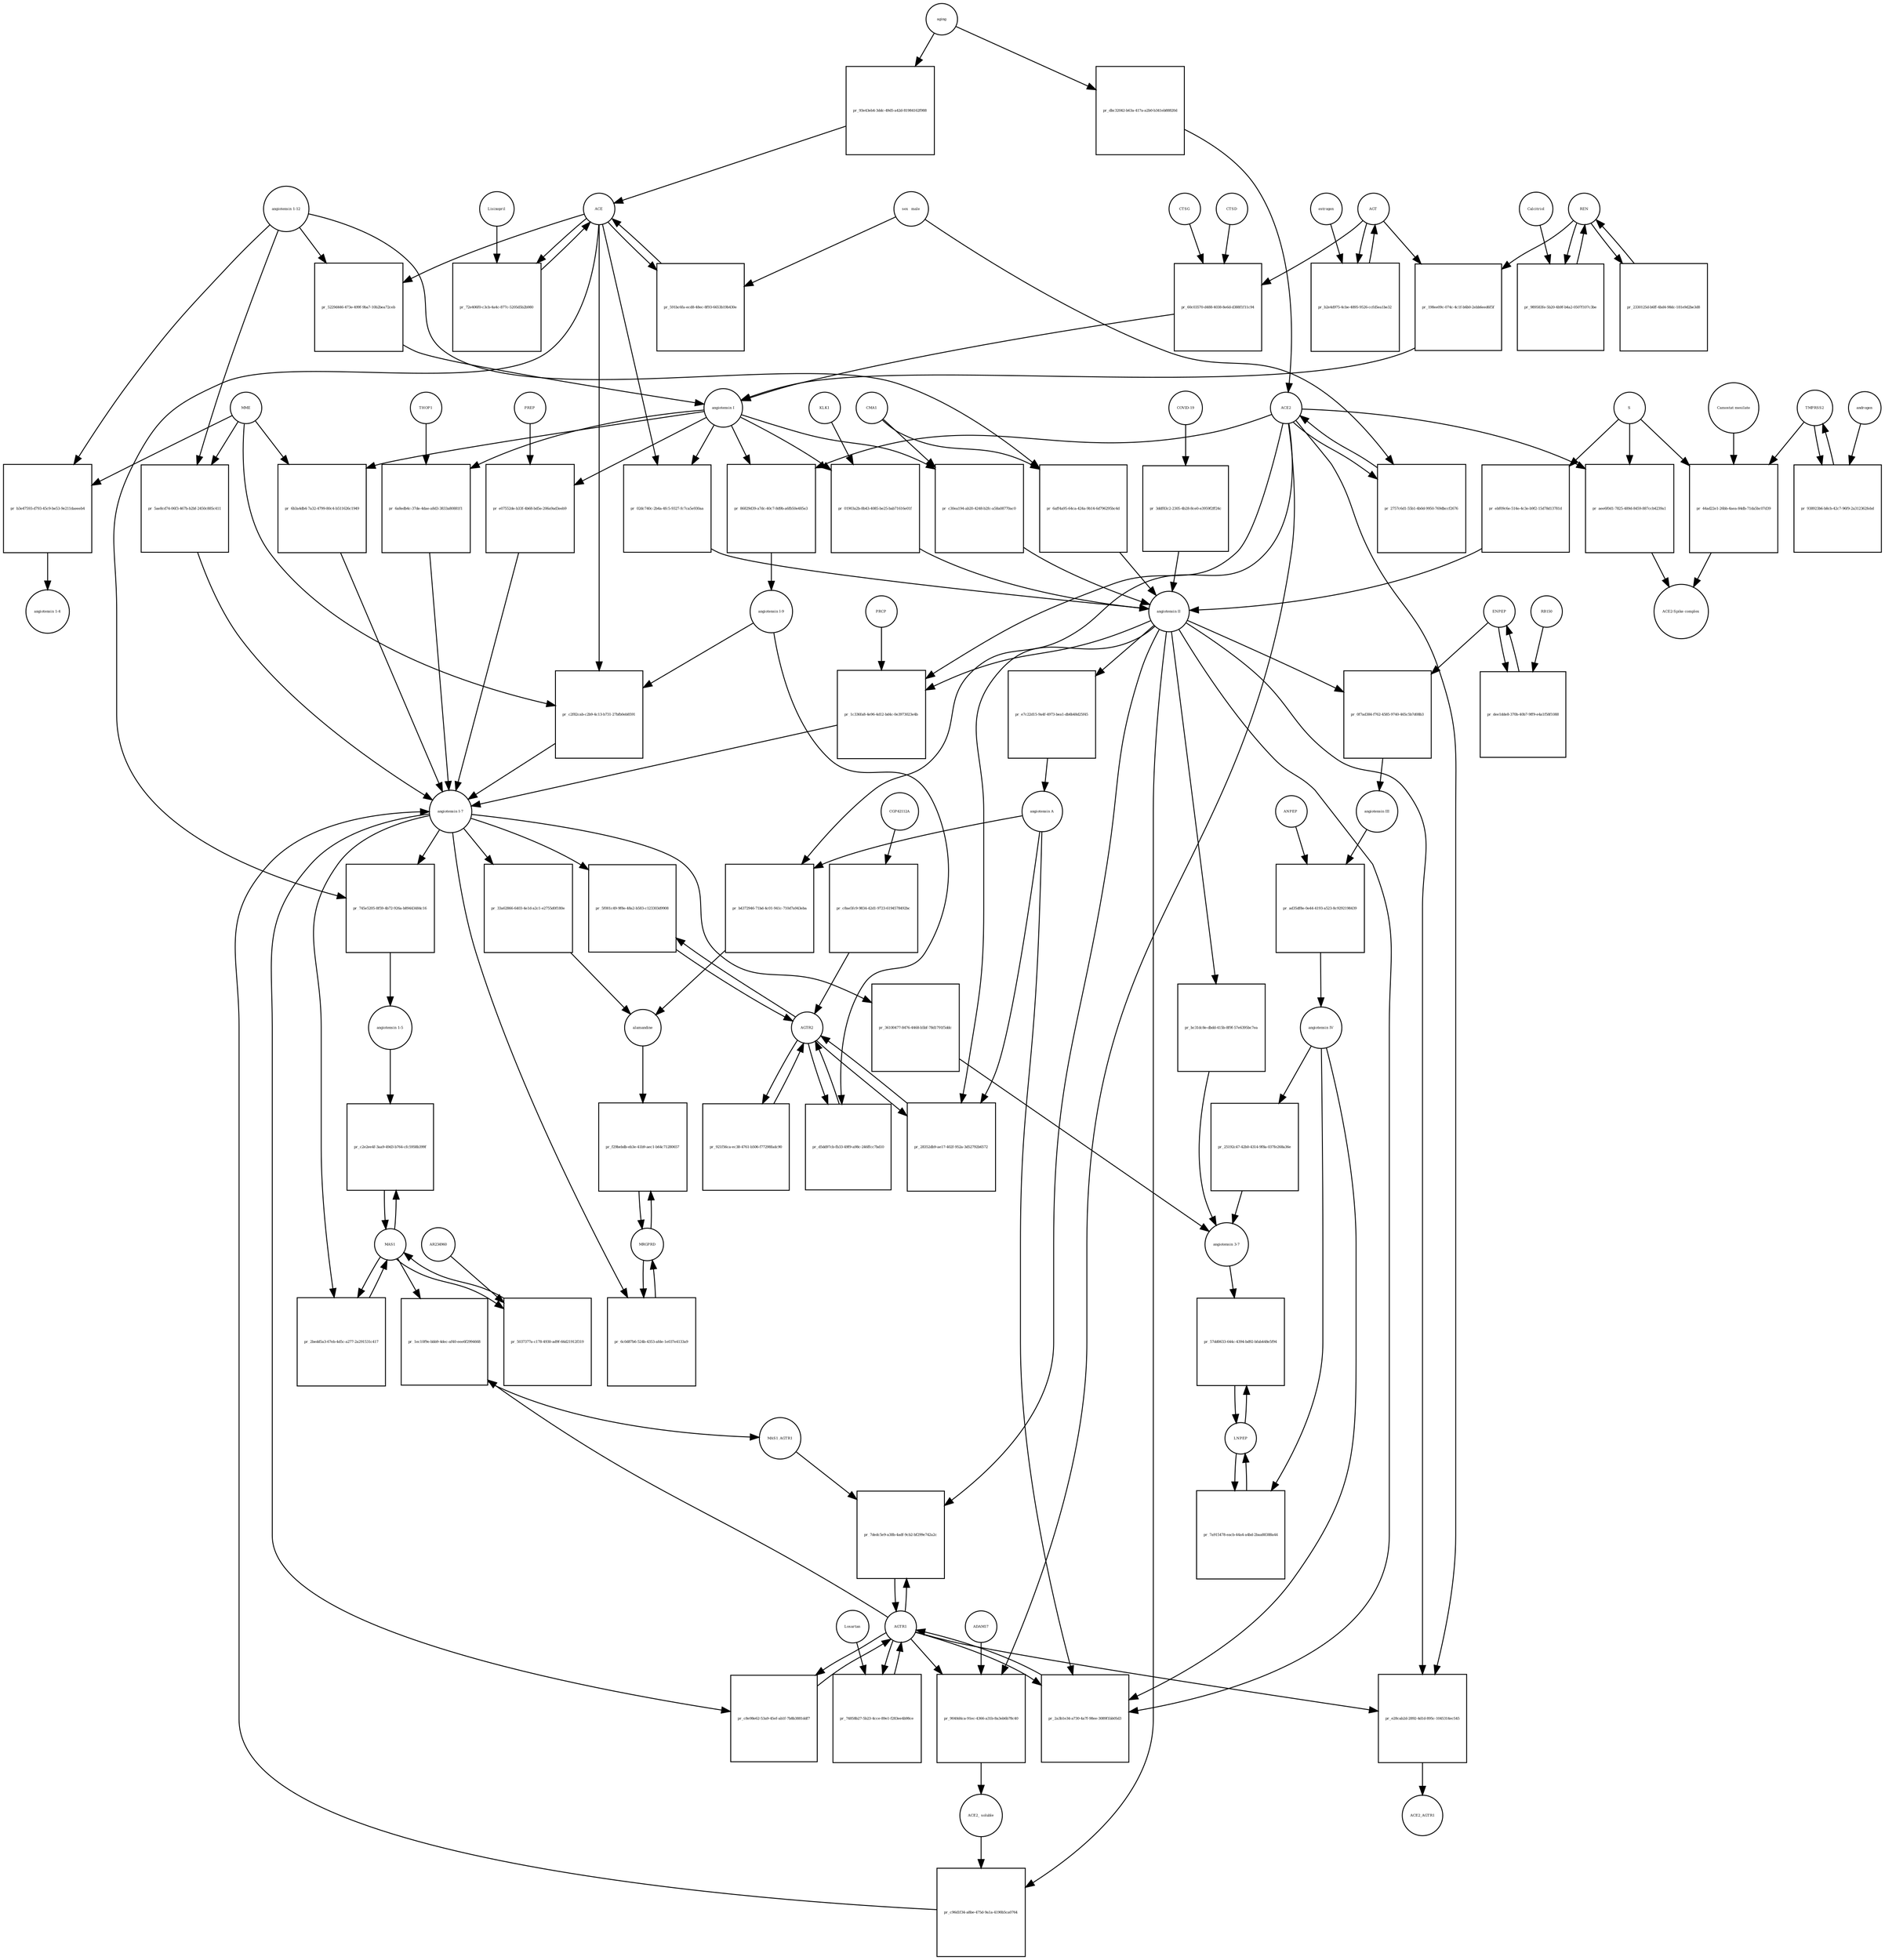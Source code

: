 strict digraph  {
"angiotensin I" [annotation="urn_miriam_obo.chebi_CHEBI%3A2718", bipartite=0, cls="simple chemical", fontsize=4, label="angiotensin I", shape=circle];
"pr_02dc740c-2b4a-4fc5-9327-fc7ca5e930aa" [annotation="", bipartite=1, cls=process, fontsize=4, label="pr_02dc740c-2b4a-4fc5-9327-fc7ca5e930aa", shape=square];
"angiotensin II" [annotation="urn_miriam_obo.chebi_CHEBI%3A2718", bipartite=0, cls="simple chemical", fontsize=4, label="angiotensin II", shape=circle];
ACE [annotation="urn_miriam_hgnc_HGNC%3A2707", bipartite=0, cls=macromolecule, fontsize=4, label=ACE, shape=circle];
"pr_86829d39-a7dc-40c7-8d9b-a6fb50e485e3" [annotation="", bipartite=1, cls=process, fontsize=4, label="pr_86829d39-a7dc-40c7-8d9b-a6fb50e485e3", shape=square];
"angiotensin I-9" [annotation="urn_miriam_obo.chebi_CHEBI%3A80128", bipartite=0, cls="simple chemical", fontsize=4, label="angiotensin I-9", shape=circle];
ACE2 [annotation="urn_miriam_hgnc_HGNC%3A13557", bipartite=0, cls=macromolecule, fontsize=4, label=ACE2, shape=circle];
"pr_c2f82cab-c2b9-4c13-b731-27bfb0eb8591" [annotation="", bipartite=1, cls=process, fontsize=4, label="pr_c2f82cab-c2b9-4c13-b731-27bfb0eb8591", shape=square];
"angiotensin I-7" [annotation="urn_miriam_obo.chebi_CHEBI%3A55438", bipartite=0, cls="simple chemical", fontsize=4, label="angiotensin I-7", shape=circle];
MME [annotation="urn_miriam_hgnc_HGNC%3A7154", bipartite=0, cls=macromolecule, fontsize=4, label=MME, shape=circle];
"pr_1c336fa8-4e96-4d12-bd4c-0e3973023e4b" [annotation="", bipartite=1, cls=process, fontsize=4, label="pr_1c336fa8-4e96-4d12-bd4c-0e3973023e4b", shape=square];
PRCP [annotation="urn_miriam_hgnc_HGNC%3A9344", bipartite=0, cls=macromolecule, fontsize=4, label=PRCP, shape=circle];
"pr_745e5205-8f59-4b72-926a-b89443484c16" [annotation="", bipartite=1, cls=process, fontsize=4, label="pr_745e5205-8f59-4b72-926a-b89443484c16", shape=square];
"angiotensin 1-5" [annotation="urn_miriam_obo.chebi_CHEBI%3A80129", bipartite=0, cls="simple chemical", fontsize=4, label="angiotensin 1-5", shape=circle];
REN [annotation="urn_miriam_hgnc_HGNC%3A9958", bipartite=0, cls=macromolecule, fontsize=4, label=REN, shape=circle];
"pr_989583fe-5b20-4b9f-b4a2-0507f107c3be" [annotation="", bipartite=1, cls="omitted process", fontsize=4, label="pr_989583fe-5b20-4b9f-b4a2-0507f107c3be", shape=square];
Calcitriol [annotation="urn_miriam_obo.chebi_CHEBI%3A17823", bipartite=0, cls="simple chemical", fontsize=4, label=Calcitriol, shape=circle];
AGT [annotation="urn_miriam_hgnc_HGNC%3A333", bipartite=0, cls=macromolecule, fontsize=4, label=AGT, shape=circle];
"pr_198ee09c-074c-4c1f-b6b0-2ebb6eed6f5f" [annotation="", bipartite=1, cls=process, fontsize=4, label="pr_198ee09c-074c-4c1f-b6b0-2ebb6eed6f5f", shape=square];
"pr_6b3a4db4-7a32-4799-80c4-b511626c1949" [annotation="", bipartite=1, cls=process, fontsize=4, label="pr_6b3a4db4-7a32-4799-80c4-b511626c1949", shape=square];
MAS1 [annotation="urn_miriam_hgnc_HGNC%3A6899", bipartite=0, cls=macromolecule, fontsize=4, label=MAS1, shape=circle];
"pr_c2e2ee4f-3aa9-49d3-b764-cfc5958b399f" [annotation="", bipartite=1, cls=process, fontsize=4, label="pr_c2e2ee4f-3aa9-49d3-b764-cfc5958b399f", shape=square];
"pr_33a62866-6403-4e1d-a2c1-e2755d0f180e" [annotation="", bipartite=1, cls=process, fontsize=4, label="pr_33a62866-6403-4e1d-a2c1-e2755d0f180e", shape=square];
alamandine [annotation="", bipartite=0, cls="simple chemical", fontsize=4, label=alamandine, shape=circle];
"pr_e7c22d15-9a4f-4973-bea1-db6b48d25f45" [annotation="", bipartite=1, cls=process, fontsize=4, label="pr_e7c22d15-9a4f-4973-bea1-db6b48d25f45", shape=square];
"angiotensin A" [annotation="urn_miriam_kegg.compound_C20970", bipartite=0, cls="simple chemical", fontsize=4, label="angiotensin A", shape=circle];
"pr_b4372946-71bd-4c01-941c-710d7a943eba" [annotation="", bipartite=1, cls=process, fontsize=4, label="pr_b4372946-71bd-4c01-941c-710d7a943eba", shape=square];
"pr_0f7ad384-f762-4585-9740-465c5b7d08b3" [annotation="", bipartite=1, cls=process, fontsize=4, label="pr_0f7ad384-f762-4585-9740-465c5b7d08b3", shape=square];
"angiotensin III" [annotation="urn_miriam_obo.chebi_CHEBI%3A89666", bipartite=0, cls="simple chemical", fontsize=4, label="angiotensin III", shape=circle];
ENPEP [annotation="", bipartite=0, cls=macromolecule, fontsize=4, label=ENPEP, shape=circle];
"pr_ad35df8e-0e44-4193-a523-8c9292198439" [annotation="", bipartite=1, cls=process, fontsize=4, label="pr_ad35df8e-0e44-4193-a523-8c9292198439", shape=square];
"angiotensin IV" [annotation="urn_miriam_pubmed_32333398|urn_miriam_obo.chebi_CHEBI%3A80127", bipartite=0, cls="simple chemical", fontsize=4, label="angiotensin IV", shape=circle];
"ANPEP " [annotation="urn_miriam_hgnc_HGNC%3A500", bipartite=0, cls=macromolecule, fontsize=4, label="ANPEP ", shape=circle];
CGP42112A [annotation="urn_miriam_obo.chebi_CHEBI%3A147302", bipartite=0, cls="simple chemical", fontsize=4, label=CGP42112A, shape=circle];
"pr_c8ae5fc9-9834-42d1-9723-6194578492bc" [annotation="", bipartite=1, cls=process, fontsize=4, label="pr_c8ae5fc9-9834-42d1-9723-6194578492bc", shape=square];
AGTR2 [annotation="urn_miriam_hgnc_HGNC%3A338", bipartite=0, cls=macromolecule, fontsize=4, label=AGTR2, shape=circle];
"pr_2330125d-b6ff-4bd4-98dc-181e9d2be3d8" [annotation="", bipartite=1, cls=process, fontsize=4, label="pr_2330125d-b6ff-4bd4-98dc-181e9d2be3d8", shape=square];
"pr_9040d4ca-91ec-4366-a31b-8a3eb6b78c40" [annotation="", bipartite=1, cls=process, fontsize=4, label="pr_9040d4ca-91ec-4366-a31b-8a3eb6b78c40", shape=square];
"ACE2_ soluble" [annotation="urn_miriam_hgnc.symbol_ACE2", bipartite=0, cls=macromolecule, fontsize=4, label="ACE2_ soluble", shape=circle];
ADAM17 [annotation="urn_miriam_hgnc_HGNC%3A195", bipartite=0, cls=macromolecule, fontsize=4, label=ADAM17, shape=circle];
AGTR1 [annotation="urn_miriam_hgnc_HGNC%3A336", bipartite=0, cls=macromolecule, fontsize=4, label=AGTR1, shape=circle];
"pr_28352db9-ae17-402f-952a-3d52792b6572" [annotation="", bipartite=1, cls=process, fontsize=4, label="pr_28352db9-ae17-402f-952a-3d52792b6572", shape=square];
"pr_dbc32042-b63a-417a-a2b0-b341eb88820d" [annotation="", bipartite=1, cls=process, fontsize=4, label="pr_dbc32042-b63a-417a-a2b0-b341eb88820d", shape=square];
aging [annotation="urn_miriam_obo.go_GO%3A0007568", bipartite=0, cls=phenotype, fontsize=4, label=aging, shape=circle];
MRGPRD [annotation="urn_miriam_hgnc_HGNC%3A29626", bipartite=0, cls=macromolecule, fontsize=4, label=MRGPRD, shape=circle];
"pr_f29bebdb-eb3e-41b9-aec1-b64c71280657" [annotation="", bipartite=1, cls=process, fontsize=4, label="pr_f29bebdb-eb3e-41b9-aec1-b64c71280657", shape=square];
"pr_c96d1f34-a8be-475d-9a1a-4190b5ca0764" [annotation="", bipartite=1, cls=process, fontsize=4, label="pr_c96d1f34-a8be-475d-9a1a-4190b5ca0764", shape=square];
"pr_93e43eb4-3ddc-49d5-a42d-81984162f988" [annotation="", bipartite=1, cls=process, fontsize=4, label="pr_93e43eb4-3ddc-49d5-a42d-81984162f988", shape=square];
"pr_2757c6d1-55b1-4b0d-9950-769dbccf2676" [annotation="", bipartite=1, cls=process, fontsize=4, label="pr_2757c6d1-55b1-4b0d-9950-769dbccf2676", shape=square];
"sex_ male" [annotation=urn_miriam_mesh_D008297, bipartite=0, cls=phenotype, fontsize=4, label="sex_ male", shape=circle];
"pr_ebf09c6e-514e-4c3e-b9f2-15d78d13781d" [annotation="", bipartite=1, cls=process, fontsize=4, label="pr_ebf09c6e-514e-4c3e-b9f2-15d78d13781d", shape=square];
S [annotation="urn_miriam_uniprot_P0DTC2|urn_miriam_uniprot_P59594", bipartite=0, cls=macromolecule, fontsize=4, label=S, shape=circle];
"pr_591bc6fa-ecd8-48ec-8f93-6653b19b430e" [annotation="", bipartite=1, cls=process, fontsize=4, label="pr_591bc6fa-ecd8-48ec-8f93-6653b19b430e", shape=square];
"pr_2a3b1e34-a730-4a7f-98ee-3089f1bb05d3" [annotation="", bipartite=1, cls=process, fontsize=4, label="pr_2a3b1e34-a730-4a7f-98ee-3089f1bb05d3", shape=square];
"pr_e28cab2d-2892-4d1d-895c-1045314ec545" [annotation="", bipartite=1, cls=process, fontsize=4, label="pr_e28cab2d-2892-4d1d-895c-1045314ec545", shape=square];
ACE2_AGTR1 [annotation=urn_miriam_pubmed_25225202, bipartite=0, cls=complex, fontsize=4, label=ACE2_AGTR1, shape=circle];
"pr_aee6f0d1-7825-489d-8459-887ccb4239a1" [annotation="", bipartite=1, cls=process, fontsize=4, label="pr_aee6f0d1-7825-489d-8459-887ccb4239a1", shape=square];
"ACE2-Spike complex" [annotation=urn_miriam_pubmed_32275855, bipartite=0, cls=complex, fontsize=4, label="ACE2-Spike complex", shape=circle];
"pr_3ddf83c2-2305-4b28-8ce0-e3959f2ff24c" [annotation="", bipartite=1, cls=process, fontsize=4, label="pr_3ddf83c2-2305-4b28-8ce0-e3959f2ff24c", shape=square];
"COVID-19" [annotation="urn_miriam_taxonomy_2697049|urn_miriam_mesh_C000657245", bipartite=0, cls=phenotype, fontsize=4, label="COVID-19", shape=circle];
"angiotensin 1-12" [annotation=urn_miriam_pubmed_27465904, bipartite=0, cls="simple chemical", fontsize=4, label="angiotensin 1-12", shape=circle];
"pr_6aff4a95-64ca-424a-9b14-6d796295bc4d" [annotation="", bipartite=1, cls=process, fontsize=4, label="pr_6aff4a95-64ca-424a-9b14-6d796295bc4d", shape=square];
CMA1 [annotation="urn_miriam_hgnc_HGNC%3A2097", bipartite=0, cls=macromolecule, fontsize=4, label=CMA1, shape=circle];
TMPRSS2 [annotation="urn_miriam_hgnc_HGNC%3A11876", bipartite=0, cls=macromolecule, fontsize=4, label=TMPRSS2, shape=circle];
"pr_938923b6-b8cb-42c7-96f9-2a312362febd" [annotation="", bipartite=1, cls="omitted process", fontsize=4, label="pr_938923b6-b8cb-42c7-96f9-2a312362febd", shape=square];
androgen [annotation="urn_miriam_obo.chebi_CHEBI%3A50113", bipartite=0, cls="simple chemical", fontsize=4, label=androgen, shape=circle];
"pr_b2e4d975-4cbe-4895-9526-ccfd5ea1be32" [annotation="", bipartite=1, cls="omitted process", fontsize=4, label="pr_b2e4d975-4cbe-4895-9526-ccfd5ea1be32", shape=square];
estrogen [annotation="urn_miriam_obo.chebi_CHEBI%3A50114", bipartite=0, cls="simple chemical", fontsize=4, label=estrogen, shape=circle];
"pr_b3e47593-d793-45c9-be53-9e211daeeeb4" [annotation="", bipartite=1, cls=process, fontsize=4, label="pr_b3e47593-d793-45c9-be53-9e211daeeeb4", shape=square];
"angiotensin 1-4" [annotation=urn_miriam_pubmed_22490446, bipartite=0, cls="simple chemical", fontsize=4, label="angiotensin 1-4", shape=circle];
"pr_1ec10f9e-bbb9-4dec-af40-eee6f2994668" [annotation="", bipartite=1, cls=process, fontsize=4, label="pr_1ec10f9e-bbb9-4dec-af40-eee6f2994668", shape=square];
MAS1_AGTR1 [annotation=urn_miriam_pubmed_15809376, bipartite=0, cls=complex, fontsize=4, label=MAS1_AGTR1, shape=circle];
"pr_7dedc5e9-a38b-4adf-9cb2-bf299e742a2c" [annotation="", bipartite=1, cls=process, fontsize=4, label="pr_7dedc5e9-a38b-4adf-9cb2-bf299e742a2c", shape=square];
"pr_72e406f0-c3cb-4a4c-877c-5205d5b2b980" [annotation="", bipartite=1, cls=process, fontsize=4, label="pr_72e406f0-c3cb-4a4c-877c-5205d5b2b980", shape=square];
Lisinopril [annotation="urn_miriam_obo.chebi_CHEBI%3A43755", bipartite=0, cls="simple chemical", fontsize=4, label=Lisinopril, shape=circle];
"pr_5229d446-473e-499f-9ba7-10b2bea72ceb" [annotation="", bipartite=1, cls=process, fontsize=4, label="pr_5229d446-473e-499f-9ba7-10b2bea72ceb", shape=square];
LNPEP [annotation="urn_miriam_hgnc_HGNC%3A6656", bipartite=0, cls=macromolecule, fontsize=4, label=LNPEP, shape=circle];
"pr_7a915478-eacb-44a4-a4bd-2baa88388a44" [annotation="", bipartite=1, cls=process, fontsize=4, label="pr_7a915478-eacb-44a4-a4bd-2baa88388a44", shape=square];
"pr_5ae8cd74-06f3-467b-b2bf-2450c885c411" [annotation="", bipartite=1, cls=process, fontsize=4, label="pr_5ae8cd74-06f3-467b-b2bf-2450c885c411", shape=square];
"pr_5037377a-c178-4930-ad9f-66d21912f319" [annotation="", bipartite=1, cls=process, fontsize=4, label="pr_5037377a-c178-4930-ad9f-66d21912f319", shape=square];
AR234960 [annotation="urn_miriam_pubchem.compound_146025955", bipartite=0, cls="simple chemical", fontsize=4, label=AR234960, shape=circle];
"pr_dee1dde8-370b-40b7-9ff9-e4a1f58f1088" [annotation="", bipartite=1, cls=process, fontsize=4, label="pr_dee1dde8-370b-40b7-9ff9-e4a1f58f1088", shape=square];
RB150 [annotation="", bipartite=0, cls="simple chemical", fontsize=4, label=RB150, shape=circle];
"pr_60c03570-d488-4038-8e6d-d388f1f11c94" [annotation="", bipartite=1, cls=process, fontsize=4, label="pr_60c03570-d488-4038-8e6d-d388f1f11c94", shape=square];
CTSD [annotation="urn_miriam_hgnc_HGNC%3A2529", bipartite=0, cls=macromolecule, fontsize=4, label=CTSD, shape=circle];
CTSG [annotation="urn_miriam_hgnc_HGNC%3A2532", bipartite=0, cls=macromolecule, fontsize=4, label=CTSG, shape=circle];
"pr_c30ea194-ab20-4248-b2fc-a58a08770ac0" [annotation="", bipartite=1, cls=process, fontsize=4, label="pr_c30ea194-ab20-4248-b2fc-a58a08770ac0", shape=square];
"pr_01903a2b-8b43-4085-be25-bab71616e01f" [annotation="", bipartite=1, cls=process, fontsize=4, label="pr_01903a2b-8b43-4085-be25-bab71616e01f", shape=square];
KLK1 [annotation="urn_miriam_hgnc_HGNC%3A6357|urn_miriam_pubmed_6555043", bipartite=0, cls=macromolecule, fontsize=4, label=KLK1, shape=circle];
"pr_6a8edb4c-37de-4dae-a8d3-3833a80881f1" [annotation="", bipartite=1, cls=process, fontsize=4, label="pr_6a8edb4c-37de-4dae-a8d3-3833a80881f1", shape=square];
THOP1 [annotation="urn_miriam_hgnc_HGNC%3A11793", bipartite=0, cls=macromolecule, fontsize=4, label=THOP1, shape=circle];
"pr_e07552de-b33f-4b68-bd5e-206a9ad3eeb9" [annotation="", bipartite=1, cls=process, fontsize=4, label="pr_e07552de-b33f-4b68-bd5e-206a9ad3eeb9", shape=square];
PREP [annotation="urn_miriam_hgnc_HGNC%3A9358", bipartite=0, cls=macromolecule, fontsize=4, label=PREP, shape=circle];
"pr_74858b27-5b23-4cce-89e1-f283ee4b98ce" [annotation="", bipartite=1, cls=process, fontsize=4, label="pr_74858b27-5b23-4cce-89e1-f283ee4b98ce", shape=square];
Losartan [annotation="urn_miriam_obo.chebi_CHEBI%3A6541", bipartite=0, cls="simple chemical", fontsize=4, label=Losartan, shape=circle];
"pr_c8e98e62-53a9-45ef-ab1f-7b8b3881ddf7" [annotation="", bipartite=1, cls=process, fontsize=4, label="pr_c8e98e62-53a9-45ef-ab1f-7b8b3881ddf7", shape=square];
"pr_921f56ca-ec38-4761-b506-f77298fadc90" [annotation="", bipartite=1, cls=process, fontsize=4, label="pr_921f56ca-ec38-4761-b506-f77298fadc90", shape=square];
"pr_5f001c49-9f8e-48a2-b583-c123303d9908" [annotation="", bipartite=1, cls=process, fontsize=4, label="pr_5f001c49-9f8e-48a2-b583-c123303d9908", shape=square];
"pr_d5dd97cb-fb33-49f9-a98c-246ffcc7bd10" [annotation="", bipartite=1, cls=process, fontsize=4, label="pr_d5dd97cb-fb33-49f9-a98c-246ffcc7bd10", shape=square];
"pr_2bedd5a3-67eb-4d5c-a277-2a291531c417" [annotation="", bipartite=1, cls=process, fontsize=4, label="pr_2bedd5a3-67eb-4d5c-a277-2a291531c417", shape=square];
"pr_6c0d87b6-524b-4353-afde-1e037e4133a9" [annotation="", bipartite=1, cls=process, fontsize=4, label="pr_6c0d87b6-524b-4353-afde-1e037e4133a9", shape=square];
"pr_36100477-8476-4468-b5bf-78d1791f5ddc" [annotation="", bipartite=1, cls=process, fontsize=4, label="pr_36100477-8476-4468-b5bf-78d1791f5ddc", shape=square];
"angiotensin 3-7" [annotation=urn_miriam_pubmed_30934934, bipartite=0, cls="simple chemical", fontsize=4, label="angiotensin 3-7", shape=circle];
"pr_bc31dc8e-dbdd-415b-8f9f-57e6395bc7ea" [annotation="", bipartite=1, cls=process, fontsize=4, label="pr_bc31dc8e-dbdd-415b-8f9f-57e6395bc7ea", shape=square];
"pr_25192c47-42b0-4314-9f8a-037fe268a36e" [annotation="", bipartite=1, cls=process, fontsize=4, label="pr_25192c47-42b0-4314-9f8a-037fe268a36e", shape=square];
"pr_44ad22e1-26bb-4aea-84db-71da5bc07d39" [annotation="", bipartite=1, cls="omitted process", fontsize=4, label="pr_44ad22e1-26bb-4aea-84db-71da5bc07d39", shape=square];
"Camostat mesilate" [annotation="urn_miriam_obo.chebi_CHEBI%3A135632", bipartite=0, cls="simple chemical", fontsize=4, label="Camostat mesilate", shape=circle];
"pr_57dd0633-644c-4394-bd92-bfab448e5f94" [annotation="", bipartite=1, cls=process, fontsize=4, label="pr_57dd0633-644c-4394-bd92-bfab448e5f94", shape=square];
"angiotensin I" -> "pr_02dc740c-2b4a-4fc5-9327-fc7ca5e930aa"  [annotation="", interaction_type=consumption];
"angiotensin I" -> "pr_86829d39-a7dc-40c7-8d9b-a6fb50e485e3"  [annotation="", interaction_type=consumption];
"angiotensin I" -> "pr_6b3a4db4-7a32-4799-80c4-b511626c1949"  [annotation="", interaction_type=consumption];
"angiotensin I" -> "pr_c30ea194-ab20-4248-b2fc-a58a08770ac0"  [annotation="", interaction_type=consumption];
"angiotensin I" -> "pr_01903a2b-8b43-4085-be25-bab71616e01f"  [annotation="", interaction_type=consumption];
"angiotensin I" -> "pr_6a8edb4c-37de-4dae-a8d3-3833a80881f1"  [annotation="", interaction_type=consumption];
"angiotensin I" -> "pr_e07552de-b33f-4b68-bd5e-206a9ad3eeb9"  [annotation="", interaction_type=consumption];
"pr_02dc740c-2b4a-4fc5-9327-fc7ca5e930aa" -> "angiotensin II"  [annotation="", interaction_type=production];
"angiotensin II" -> "pr_1c336fa8-4e96-4d12-bd4c-0e3973023e4b"  [annotation="", interaction_type=consumption];
"angiotensin II" -> "pr_e7c22d15-9a4f-4973-bea1-db6b48d25f45"  [annotation="", interaction_type=consumption];
"angiotensin II" -> "pr_0f7ad384-f762-4585-9740-465c5b7d08b3"  [annotation="", interaction_type=consumption];
"angiotensin II" -> "pr_28352db9-ae17-402f-952a-3d52792b6572"  [annotation="urn_miriam_pubmed_17630322|urn_miriam_taxonomy_9606|urn_miriam_pubmed_17138938", interaction_type=stimulation];
"angiotensin II" -> "pr_c96d1f34-a8be-475d-9a1a-4190b5ca0764"  [annotation="", interaction_type=consumption];
"angiotensin II" -> "pr_2a3b1e34-a730-4a7f-98ee-3089f1bb05d3"  [annotation="urn_miriam_pubmed_17630322|urn_miriam_taxonomy_40674|urn_miriam_pubmed_26497614|urn_miriam_pubmed_32333398|urn_miriam_pubmed_17138938", interaction_type=stimulation];
"angiotensin II" -> "pr_e28cab2d-2892-4d1d-895c-1045314ec545"  [annotation="urn_miriam_pubmed_25225202|urn_miriam_taxonomy_40674", interaction_type=inhibition];
"angiotensin II" -> "pr_7dedc5e9-a38b-4adf-9cb2-bf299e742a2c"  [annotation="urn_miriam_pubmed_15809376|urn_miriam_taxonomy_40674", interaction_type=stimulation];
"angiotensin II" -> "pr_bc31dc8e-dbdd-415b-8f9f-57e6395bc7ea"  [annotation="", interaction_type=consumption];
ACE -> "pr_02dc740c-2b4a-4fc5-9327-fc7ca5e930aa"  [annotation="urn_miriam_taxonomy_9606|urn_miriam_pubmed_190881|urn_miriam_pubmed_10969042", interaction_type=catalysis];
ACE -> "pr_c2f82cab-c2b9-4c13-b731-27bfb0eb8591"  [annotation="urn_miriam_pubmed_15283675|urn_miriam_taxonomy_9606", interaction_type=catalysis];
ACE -> "pr_745e5205-8f59-4b72-926a-b89443484c16"  [annotation="urn_miriam_pubmed_10969042|urn_miriam_taxonomy_9606", interaction_type=catalysis];
ACE -> "pr_591bc6fa-ecd8-48ec-8f93-6653b19b430e"  [annotation="", interaction_type=consumption];
ACE -> "pr_72e406f0-c3cb-4a4c-877c-5205d5b2b980"  [annotation="", interaction_type=consumption];
ACE -> "pr_5229d446-473e-499f-9ba7-10b2bea72ceb"  [annotation="urn_miriam_pubmed_22490446|urn_miriam_taxonomy_10116", interaction_type=catalysis];
"pr_86829d39-a7dc-40c7-8d9b-a6fb50e485e3" -> "angiotensin I-9"  [annotation="", interaction_type=production];
"angiotensin I-9" -> "pr_c2f82cab-c2b9-4c13-b731-27bfb0eb8591"  [annotation="", interaction_type=consumption];
"angiotensin I-9" -> "pr_d5dd97cb-fb33-49f9-a98c-246ffcc7bd10"  [annotation="urn_miriam_pubmed_30048754|urn_miriam_taxonomy_10116", interaction_type=stimulation];
ACE2 -> "pr_86829d39-a7dc-40c7-8d9b-a6fb50e485e3"  [annotation="urn_miriam_pubmed_10969042|urn_miriam_taxonomy_9606", interaction_type=catalysis];
ACE2 -> "pr_1c336fa8-4e96-4d12-bd4c-0e3973023e4b"  [annotation="urn_miriam_taxonomy_10090|urn_miriam_pubmed_23392115", interaction_type=catalysis];
ACE2 -> "pr_b4372946-71bd-4c01-941c-710d7a943eba"  [annotation="urn_miriam_pubmed_23446738|urn_miriam_taxonomy_9606", interaction_type=catalysis];
ACE2 -> "pr_9040d4ca-91ec-4366-a31b-8a3eb6b78c40"  [annotation="", interaction_type=consumption];
ACE2 -> "pr_2757c6d1-55b1-4b0d-9950-769dbccf2676"  [annotation="", interaction_type=consumption];
ACE2 -> "pr_e28cab2d-2892-4d1d-895c-1045314ec545"  [annotation="", interaction_type=consumption];
ACE2 -> "pr_aee6f0d1-7825-489d-8459-887ccb4239a1"  [annotation="", interaction_type=consumption];
"pr_c2f82cab-c2b9-4c13-b731-27bfb0eb8591" -> "angiotensin I-7"  [annotation="", interaction_type=production];
"angiotensin I-7" -> "pr_745e5205-8f59-4b72-926a-b89443484c16"  [annotation="", interaction_type=consumption];
"angiotensin I-7" -> "pr_33a62866-6403-4e1d-a2c1-e2755d0f180e"  [annotation="", interaction_type=consumption];
"angiotensin I-7" -> "pr_c8e98e62-53a9-45ef-ab1f-7b8b3881ddf7"  [annotation="urn_miriam_pubmed_29928987|urn_miriam_taxonomy_9606", interaction_type=inhibition];
"angiotensin I-7" -> "pr_5f001c49-9f8e-48a2-b583-c123303d9908"  [annotation="urn_miriam_pubmed_15767466|urn_miriam_taxonomy_10116", interaction_type=stimulation];
"angiotensin I-7" -> "pr_2bedd5a3-67eb-4d5c-a277-2a291531c417"  [annotation="urn_miriam_pubmed_27217404|urn_miriam_taxonomy_9606", interaction_type=stimulation];
"angiotensin I-7" -> "pr_6c0d87b6-524b-4353-afde-1e037e4133a9"  [annotation="urn_miriam_pubmed_27217404|urn_miriam_taxonomy_9606", interaction_type=stimulation];
"angiotensin I-7" -> "pr_36100477-8476-4468-b5bf-78d1791f5ddc"  [annotation="", interaction_type=consumption];
MME -> "pr_c2f82cab-c2b9-4c13-b731-27bfb0eb8591"  [annotation="urn_miriam_pubmed_15283675|urn_miriam_taxonomy_9606", interaction_type=catalysis];
MME -> "pr_6b3a4db4-7a32-4799-80c4-b511626c1949"  [annotation="urn_miriam_taxonomy_9606|urn_miriam_pubmed_15283675", interaction_type=catalysis];
MME -> "pr_b3e47593-d793-45c9-be53-9e211daeeeb4"  [annotation="urn_miriam_pubmed_22490446|urn_miriam_taxonomy_10116", interaction_type=catalysis];
MME -> "pr_5ae8cd74-06f3-467b-b2bf-2450c885c411"  [annotation="urn_miriam_pubmed_22490446|urn_miriam_taxonomy_10116", interaction_type=catalysis];
"pr_1c336fa8-4e96-4d12-bd4c-0e3973023e4b" -> "angiotensin I-7"  [annotation="", interaction_type=production];
PRCP -> "pr_1c336fa8-4e96-4d12-bd4c-0e3973023e4b"  [annotation="urn_miriam_taxonomy_10090|urn_miriam_pubmed_23392115", interaction_type=catalysis];
"pr_745e5205-8f59-4b72-926a-b89443484c16" -> "angiotensin 1-5"  [annotation="", interaction_type=production];
"angiotensin 1-5" -> "pr_c2e2ee4f-3aa9-49d3-b764-cfc5958b399f"  [annotation="urn_miriam_pubmed_27660028|urn_miriam_taxonomy_10116|urn_miriam_taxonomy_9606|urn_miriam_pubmed_27217404", interaction_type=stimulation];
REN -> "pr_989583fe-5b20-4b9f-b4a2-0507f107c3be"  [annotation="", interaction_type=consumption];
REN -> "pr_198ee09c-074c-4c1f-b6b0-2ebb6eed6f5f"  [annotation="urn_miriam_pubmed_10585461|urn_miriam_pubmed_30934934|urn_miriam_pubmed_6172448|urn_miriam_taxonomy_9606", interaction_type=catalysis];
REN -> "pr_2330125d-b6ff-4bd4-98dc-181e9d2be3d8"  [annotation="", interaction_type=consumption];
"pr_989583fe-5b20-4b9f-b4a2-0507f107c3be" -> REN  [annotation="", interaction_type=production];
Calcitriol -> "pr_989583fe-5b20-4b9f-b4a2-0507f107c3be"  [annotation="", interaction_type=inhibition];
AGT -> "pr_198ee09c-074c-4c1f-b6b0-2ebb6eed6f5f"  [annotation="", interaction_type=consumption];
AGT -> "pr_b2e4d975-4cbe-4895-9526-ccfd5ea1be32"  [annotation="", interaction_type=consumption];
AGT -> "pr_60c03570-d488-4038-8e6d-d388f1f11c94"  [annotation="", interaction_type=consumption];
"pr_198ee09c-074c-4c1f-b6b0-2ebb6eed6f5f" -> "angiotensin I"  [annotation="", interaction_type=production];
"pr_6b3a4db4-7a32-4799-80c4-b511626c1949" -> "angiotensin I-7"  [annotation="", interaction_type=production];
MAS1 -> "pr_c2e2ee4f-3aa9-49d3-b764-cfc5958b399f"  [annotation="", interaction_type=consumption];
MAS1 -> "pr_1ec10f9e-bbb9-4dec-af40-eee6f2994668"  [annotation="", interaction_type=consumption];
MAS1 -> "pr_5037377a-c178-4930-ad9f-66d21912f319"  [annotation="", interaction_type=consumption];
MAS1 -> "pr_2bedd5a3-67eb-4d5c-a277-2a291531c417"  [annotation="", interaction_type=consumption];
"pr_c2e2ee4f-3aa9-49d3-b764-cfc5958b399f" -> MAS1  [annotation="", interaction_type=production];
"pr_33a62866-6403-4e1d-a2c1-e2755d0f180e" -> alamandine  [annotation="", interaction_type=production];
alamandine -> "pr_f29bebdb-eb3e-41b9-aec1-b64c71280657"  [annotation="urn_miriam_pubmed_23446738|urn_miriam_taxonomy_9606", interaction_type=stimulation];
"pr_e7c22d15-9a4f-4973-bea1-db6b48d25f45" -> "angiotensin A"  [annotation="", interaction_type=production];
"angiotensin A" -> "pr_b4372946-71bd-4c01-941c-710d7a943eba"  [annotation="", interaction_type=consumption];
"angiotensin A" -> "pr_28352db9-ae17-402f-952a-3d52792b6572"  [annotation="urn_miriam_pubmed_17630322|urn_miriam_taxonomy_9606|urn_miriam_pubmed_17138938", interaction_type=stimulation];
"angiotensin A" -> "pr_2a3b1e34-a730-4a7f-98ee-3089f1bb05d3"  [annotation="urn_miriam_pubmed_17630322|urn_miriam_taxonomy_40674|urn_miriam_pubmed_26497614|urn_miriam_pubmed_32333398|urn_miriam_pubmed_17138938", interaction_type=stimulation];
"pr_b4372946-71bd-4c01-941c-710d7a943eba" -> alamandine  [annotation="", interaction_type=production];
"pr_0f7ad384-f762-4585-9740-465c5b7d08b3" -> "angiotensin III"  [annotation="", interaction_type=production];
"angiotensin III" -> "pr_ad35df8e-0e44-4193-a523-8c9292198439"  [annotation="", interaction_type=consumption];
ENPEP -> "pr_0f7ad384-f762-4585-9740-465c5b7d08b3"  [annotation="urn_miriam_pubmed_8876246|urn_miriam_taxonomy_10090", interaction_type=catalysis];
ENPEP -> "pr_dee1dde8-370b-40b7-9ff9-e4a1f58f1088"  [annotation="", interaction_type=consumption];
"pr_ad35df8e-0e44-4193-a523-8c9292198439" -> "angiotensin IV"  [annotation="", interaction_type=production];
"angiotensin IV" -> "pr_2a3b1e34-a730-4a7f-98ee-3089f1bb05d3"  [annotation="urn_miriam_pubmed_17630322|urn_miriam_taxonomy_40674|urn_miriam_pubmed_26497614|urn_miriam_pubmed_32333398|urn_miriam_pubmed_17138938", interaction_type=stimulation];
"angiotensin IV" -> "pr_7a915478-eacb-44a4-a4bd-2baa88388a44"  [annotation="urn_miriam_pubmed_11707427|urn_miriam_taxonomy_10090", interaction_type=stimulation];
"angiotensin IV" -> "pr_25192c47-42b0-4314-9f8a-037fe268a36e"  [annotation="", interaction_type=consumption];
"ANPEP " -> "pr_ad35df8e-0e44-4193-a523-8c9292198439"  [annotation="urn_miriam_pubmed_8876246|urn_miriam_taxonomy_10090", interaction_type=catalysis];
CGP42112A -> "pr_c8ae5fc9-9834-42d1-9723-6194578492bc"  [annotation="", interaction_type=consumption];
"pr_c8ae5fc9-9834-42d1-9723-6194578492bc" -> AGTR2  [annotation="", interaction_type=production];
AGTR2 -> "pr_28352db9-ae17-402f-952a-3d52792b6572"  [annotation="", interaction_type=consumption];
AGTR2 -> "pr_921f56ca-ec38-4761-b506-f77298fadc90"  [annotation="", interaction_type=consumption];
AGTR2 -> "pr_5f001c49-9f8e-48a2-b583-c123303d9908"  [annotation="", interaction_type=consumption];
AGTR2 -> "pr_d5dd97cb-fb33-49f9-a98c-246ffcc7bd10"  [annotation="", interaction_type=consumption];
"pr_2330125d-b6ff-4bd4-98dc-181e9d2be3d8" -> REN  [annotation="", interaction_type=production];
"pr_9040d4ca-91ec-4366-a31b-8a3eb6b78c40" -> "ACE2_ soluble"  [annotation="", interaction_type=production];
"ACE2_ soluble" -> "pr_c96d1f34-a8be-475d-9a1a-4190b5ca0764"  [annotation="urn_miriam_pubmed_28512108|urn_miriam_taxonomy_9606", interaction_type=stimulation];
ADAM17 -> "pr_9040d4ca-91ec-4366-a31b-8a3eb6b78c40"  [annotation="urn_miriam_pubmed_24227843|urn_miriam_taxonomy_9606|urn_miriam_pubmed_32333398|urn_miriam_pubmed_28512108", interaction_type=catalysis];
AGTR1 -> "pr_9040d4ca-91ec-4366-a31b-8a3eb6b78c40"  [annotation="urn_miriam_pubmed_24227843|urn_miriam_taxonomy_9606|urn_miriam_pubmed_32333398|urn_miriam_pubmed_28512108", interaction_type=stimulation];
AGTR1 -> "pr_2a3b1e34-a730-4a7f-98ee-3089f1bb05d3"  [annotation="", interaction_type=consumption];
AGTR1 -> "pr_e28cab2d-2892-4d1d-895c-1045314ec545"  [annotation="", interaction_type=consumption];
AGTR1 -> "pr_1ec10f9e-bbb9-4dec-af40-eee6f2994668"  [annotation="", interaction_type=consumption];
AGTR1 -> "pr_7dedc5e9-a38b-4adf-9cb2-bf299e742a2c"  [annotation="", interaction_type=consumption];
AGTR1 -> "pr_74858b27-5b23-4cce-89e1-f283ee4b98ce"  [annotation="", interaction_type=consumption];
AGTR1 -> "pr_c8e98e62-53a9-45ef-ab1f-7b8b3881ddf7"  [annotation="", interaction_type=consumption];
"pr_28352db9-ae17-402f-952a-3d52792b6572" -> AGTR2  [annotation="", interaction_type=production];
"pr_dbc32042-b63a-417a-a2b0-b341eb88820d" -> ACE2  [annotation="", interaction_type=production];
aging -> "pr_dbc32042-b63a-417a-a2b0-b341eb88820d"  [annotation="urn_miriam_pubmed_20689271|urn_miriam_taxonomy_10116", interaction_type=inhibition];
aging -> "pr_93e43eb4-3ddc-49d5-a42d-81984162f988"  [annotation="urn_miriam_pubmed_20689271|urn_miriam_taxonomy_10116", interaction_type=stimulation];
MRGPRD -> "pr_f29bebdb-eb3e-41b9-aec1-b64c71280657"  [annotation="", interaction_type=consumption];
MRGPRD -> "pr_6c0d87b6-524b-4353-afde-1e037e4133a9"  [annotation="", interaction_type=consumption];
"pr_f29bebdb-eb3e-41b9-aec1-b64c71280657" -> MRGPRD  [annotation="", interaction_type=production];
"pr_c96d1f34-a8be-475d-9a1a-4190b5ca0764" -> "angiotensin I-7"  [annotation="", interaction_type=production];
"pr_93e43eb4-3ddc-49d5-a42d-81984162f988" -> ACE  [annotation="", interaction_type=production];
"pr_2757c6d1-55b1-4b0d-9950-769dbccf2676" -> ACE2  [annotation="", interaction_type=production];
"sex_ male" -> "pr_2757c6d1-55b1-4b0d-9950-769dbccf2676"  [annotation="urn_miriam_pubmed_26171856|urn_miriam_taxonomy_10116", interaction_type=stimulation];
"sex_ male" -> "pr_591bc6fa-ecd8-48ec-8f93-6653b19b430e"  [annotation="urn_miriam_pubmed_26171856|urn_miriam_taxonomy_10116", interaction_type=stimulation];
"pr_ebf09c6e-514e-4c3e-b9f2-15d78d13781d" -> "angiotensin II"  [annotation="", interaction_type=production];
S -> "pr_ebf09c6e-514e-4c3e-b9f2-15d78d13781d"  [annotation="urn_miriam_pubmed_16007097|urn_miriam_taxonomy_10090", interaction_type=stimulation];
S -> "pr_aee6f0d1-7825-489d-8459-887ccb4239a1"  [annotation="", interaction_type=consumption];
S -> "pr_44ad22e1-26bb-4aea-84db-71da5bc07d39"  [annotation="", interaction_type=consumption];
"pr_591bc6fa-ecd8-48ec-8f93-6653b19b430e" -> ACE  [annotation="", interaction_type=production];
"pr_2a3b1e34-a730-4a7f-98ee-3089f1bb05d3" -> AGTR1  [annotation="", interaction_type=production];
"pr_e28cab2d-2892-4d1d-895c-1045314ec545" -> ACE2_AGTR1  [annotation="", interaction_type=production];
"pr_aee6f0d1-7825-489d-8459-887ccb4239a1" -> "ACE2-Spike complex"  [annotation="", interaction_type=production];
"pr_3ddf83c2-2305-4b28-8ce0-e3959f2ff24c" -> "angiotensin II"  [annotation="", interaction_type=production];
"COVID-19" -> "pr_3ddf83c2-2305-4b28-8ce0-e3959f2ff24c"  [annotation="urn_miriam_pubmed_32048163|urn_miriam_taxonomy_9606", interaction_type=stimulation];
"angiotensin 1-12" -> "pr_6aff4a95-64ca-424a-9b14-6d796295bc4d"  [annotation="", interaction_type=consumption];
"angiotensin 1-12" -> "pr_b3e47593-d793-45c9-be53-9e211daeeeb4"  [annotation="", interaction_type=consumption];
"angiotensin 1-12" -> "pr_5229d446-473e-499f-9ba7-10b2bea72ceb"  [annotation="", interaction_type=consumption];
"angiotensin 1-12" -> "pr_5ae8cd74-06f3-467b-b2bf-2450c885c411"  [annotation="", interaction_type=consumption];
"pr_6aff4a95-64ca-424a-9b14-6d796295bc4d" -> "angiotensin II"  [annotation="", interaction_type=production];
CMA1 -> "pr_6aff4a95-64ca-424a-9b14-6d796295bc4d"  [annotation="urn_miriam_pubmed_22180785|urn_miriam_taxonomy_9606", interaction_type=catalysis];
CMA1 -> "pr_c30ea194-ab20-4248-b2fc-a58a08770ac0"  [annotation="urn_miriam_pubmed_2266130|urn_miriam_taxonomy_9606", interaction_type=catalysis];
TMPRSS2 -> "pr_938923b6-b8cb-42c7-96f9-2a312362febd"  [annotation="", interaction_type=consumption];
TMPRSS2 -> "pr_44ad22e1-26bb-4aea-84db-71da5bc07d39"  [annotation="urn_miriam_pubmed_32142651|urn_miriam_taxonomy_9606", interaction_type=stimulation];
"pr_938923b6-b8cb-42c7-96f9-2a312362febd" -> TMPRSS2  [annotation="", interaction_type=production];
androgen -> "pr_938923b6-b8cb-42c7-96f9-2a312362febd"  [annotation="urn_miriam_pubmed_10485450|urn_miriam_taxonomy_9606", interaction_type=stimulation];
"pr_b2e4d975-4cbe-4895-9526-ccfd5ea1be32" -> AGT  [annotation="", interaction_type=production];
estrogen -> "pr_b2e4d975-4cbe-4895-9526-ccfd5ea1be32"  [annotation=urn_miriam_pubmed_30934934, interaction_type=stimulation];
"pr_b3e47593-d793-45c9-be53-9e211daeeeb4" -> "angiotensin 1-4"  [annotation="", interaction_type=production];
"pr_1ec10f9e-bbb9-4dec-af40-eee6f2994668" -> MAS1_AGTR1  [annotation="", interaction_type=production];
MAS1_AGTR1 -> "pr_7dedc5e9-a38b-4adf-9cb2-bf299e742a2c"  [annotation="urn_miriam_pubmed_15809376|urn_miriam_taxonomy_40674", interaction_type=inhibition];
"pr_7dedc5e9-a38b-4adf-9cb2-bf299e742a2c" -> AGTR1  [annotation="", interaction_type=production];
"pr_72e406f0-c3cb-4a4c-877c-5205d5b2b980" -> ACE  [annotation="", interaction_type=production];
Lisinopril -> "pr_72e406f0-c3cb-4a4c-877c-5205d5b2b980"  [annotation="", interaction_type=inhibition];
"pr_5229d446-473e-499f-9ba7-10b2bea72ceb" -> "angiotensin I"  [annotation="", interaction_type=production];
LNPEP -> "pr_7a915478-eacb-44a4-a4bd-2baa88388a44"  [annotation="", interaction_type=consumption];
LNPEP -> "pr_57dd0633-644c-4394-bd92-bfab448e5f94"  [annotation="", interaction_type=consumption];
"pr_7a915478-eacb-44a4-a4bd-2baa88388a44" -> LNPEP  [annotation="", interaction_type=production];
"pr_5ae8cd74-06f3-467b-b2bf-2450c885c411" -> "angiotensin I-7"  [annotation="", interaction_type=production];
"pr_5037377a-c178-4930-ad9f-66d21912f319" -> MAS1  [annotation="", interaction_type=production];
AR234960 -> "pr_5037377a-c178-4930-ad9f-66d21912f319"  [annotation=urn_miriam_pubmed_29287092, interaction_type=stimulation];
"pr_dee1dde8-370b-40b7-9ff9-e4a1f58f1088" -> ENPEP  [annotation="", interaction_type=production];
RB150 -> "pr_dee1dde8-370b-40b7-9ff9-e4a1f58f1088"  [annotation="", interaction_type=inhibition];
"pr_60c03570-d488-4038-8e6d-d388f1f11c94" -> "angiotensin I"  [annotation="", interaction_type=production];
CTSD -> "pr_60c03570-d488-4038-8e6d-d388f1f11c94"  [annotation="urn_miriam_pubmed_6172448|urn_miriam_taxonomy_9606", interaction_type=catalysis];
CTSG -> "pr_60c03570-d488-4038-8e6d-d388f1f11c94"  [annotation="urn_miriam_pubmed_6172448|urn_miriam_taxonomy_9606", interaction_type=catalysis];
"pr_c30ea194-ab20-4248-b2fc-a58a08770ac0" -> "angiotensin II"  [annotation="", interaction_type=production];
"pr_01903a2b-8b43-4085-be25-bab71616e01f" -> "angiotensin II"  [annotation="", interaction_type=production];
KLK1 -> "pr_01903a2b-8b43-4085-be25-bab71616e01f"  [annotation="urn_miriam_taxonomy_9823|urn_miriam_pubmed_6555043", interaction_type=catalysis];
"pr_6a8edb4c-37de-4dae-a8d3-3833a80881f1" -> "angiotensin I-7"  [annotation="", interaction_type=production];
THOP1 -> "pr_6a8edb4c-37de-4dae-a8d3-3833a80881f1"  [annotation="urn_miriam_pubmed_24041943|urn_miriam_taxonomy_10116", interaction_type=catalysis];
"pr_e07552de-b33f-4b68-bd5e-206a9ad3eeb9" -> "angiotensin I-7"  [annotation="", interaction_type=production];
PREP -> "pr_e07552de-b33f-4b68-bd5e-206a9ad3eeb9"  [annotation="urn_miriam_pubmed_23463883|urn_miriam_taxonomy_40674", interaction_type=catalysis];
"pr_74858b27-5b23-4cce-89e1-f283ee4b98ce" -> AGTR1  [annotation="", interaction_type=production];
Losartan -> "pr_74858b27-5b23-4cce-89e1-f283ee4b98ce"  [annotation="urn_miriam_pubmed_24530803|urn_miriam_taxonomy_8355", interaction_type=inhibition];
"pr_c8e98e62-53a9-45ef-ab1f-7b8b3881ddf7" -> AGTR1  [annotation="", interaction_type=production];
"pr_921f56ca-ec38-4761-b506-f77298fadc90" -> AGTR2  [annotation="", interaction_type=production];
"pr_5f001c49-9f8e-48a2-b583-c123303d9908" -> AGTR2  [annotation="", interaction_type=production];
"pr_d5dd97cb-fb33-49f9-a98c-246ffcc7bd10" -> AGTR2  [annotation="", interaction_type=production];
"pr_2bedd5a3-67eb-4d5c-a277-2a291531c417" -> MAS1  [annotation="", interaction_type=production];
"pr_6c0d87b6-524b-4353-afde-1e037e4133a9" -> MRGPRD  [annotation="", interaction_type=production];
"pr_36100477-8476-4468-b5bf-78d1791f5ddc" -> "angiotensin 3-7"  [annotation="", interaction_type=production];
"angiotensin 3-7" -> "pr_57dd0633-644c-4394-bd92-bfab448e5f94"  [annotation=urn_miriam_pubmed_30934934, interaction_type=stimulation];
"pr_bc31dc8e-dbdd-415b-8f9f-57e6395bc7ea" -> "angiotensin 3-7"  [annotation="", interaction_type=production];
"pr_25192c47-42b0-4314-9f8a-037fe268a36e" -> "angiotensin 3-7"  [annotation="", interaction_type=production];
"pr_44ad22e1-26bb-4aea-84db-71da5bc07d39" -> "ACE2-Spike complex"  [annotation="", interaction_type=production];
"Camostat mesilate" -> "pr_44ad22e1-26bb-4aea-84db-71da5bc07d39"  [annotation="urn_miriam_pubmed_32142651|urn_miriam_taxonomy_9606", interaction_type=inhibition];
"pr_57dd0633-644c-4394-bd92-bfab448e5f94" -> LNPEP  [annotation="", interaction_type=production];
}
